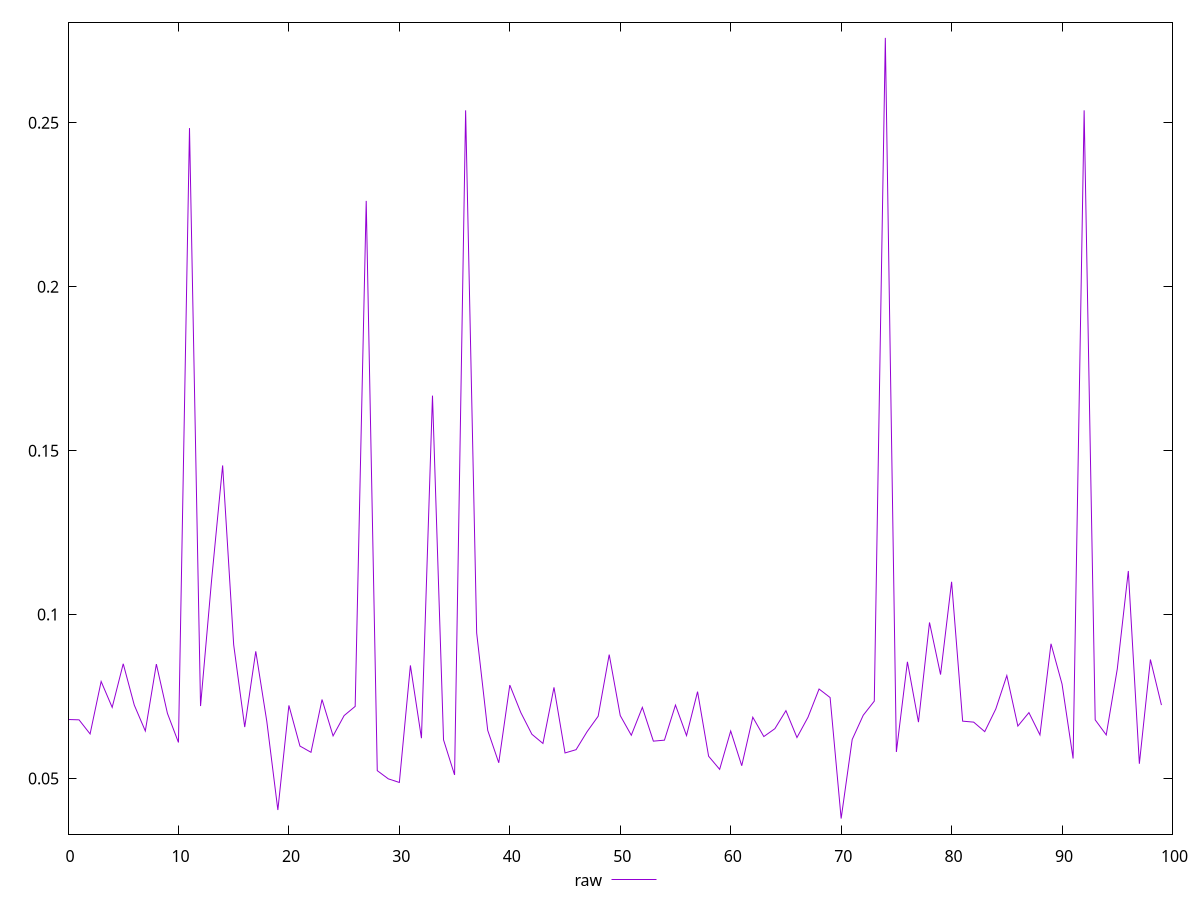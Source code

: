 reset
set terminal svg size 640, 490 enhanced background rgb 'white'
set output "report_00007_2020-12-11T15:55:29.892Z/network-rtt/samples/pages+cached+noexternal+nosvg/raw/values.svg"

$raw <<EOF
0 0.068
1 0.0679
2 0.06359999999999999
3 0.0796
4 0.0717
5 0.08499999999999999
6 0.07239999999999999
7 0.0645
8 0.08489999999999999
9 0.06989999999999999
10 0.061
11 0.24839999999999998
12 0.0721
13 0.1105
14 0.14550000000000002
15 0.0908
16 0.0657
17 0.08879999999999999
18 0.0674
19 0.040400000000000005
20 0.07229999999999999
21 0.059899999999999995
22 0.057999999999999996
23 0.0741
24 0.063
25 0.0692
26 0.072
27 0.22619999999999998
28 0.05239999999999999
29 0.0499
30 0.048799999999999996
31 0.0845
32 0.062299999999999994
33 0.16679999999999998
34 0.061799999999999994
35 0.0511
36 0.25379999999999997
37 0.09440000000000001
38 0.0647
39 0.0548
40 0.0785
41 0.0701
42 0.0635
43 0.0607
44 0.07780000000000001
45 0.05779999999999999
46 0.05879999999999999
47 0.0643
48 0.06899999999999999
49 0.08779999999999999
50 0.0692
51 0.06319999999999999
52 0.0717
53 0.061399999999999996
54 0.06169999999999999
55 0.07239999999999999
56 0.0631
57 0.0765
58 0.05679999999999999
59 0.05280000000000001
60 0.0645
61 0.053899999999999997
62 0.0687
63 0.0628
64 0.06520000000000001
65 0.0707
66 0.0625
67 0.0687
68 0.0773
69 0.0747
70 0.0378
71 0.0619
72 0.06929999999999999
73 0.0736
74 0.2759
75 0.0581
76 0.0856
77 0.0672
78 0.09759999999999999
79 0.0817
80 0.11
81 0.0675
82 0.0672
83 0.0643
84 0.07119999999999999
85 0.08139999999999999
86 0.066
87 0.0701
88 0.0633
89 0.0911
90 0.0788
91 0.056100000000000004
92 0.25379999999999997
93 0.0679
94 0.0633
95 0.08339999999999999
96 0.11329999999999998
97 0.0545
98 0.0863
99 0.07239999999999999
EOF

set key outside below
set yrange [0.033038:0.28066199999999997]

plot \
  $raw title "raw" with line, \


reset